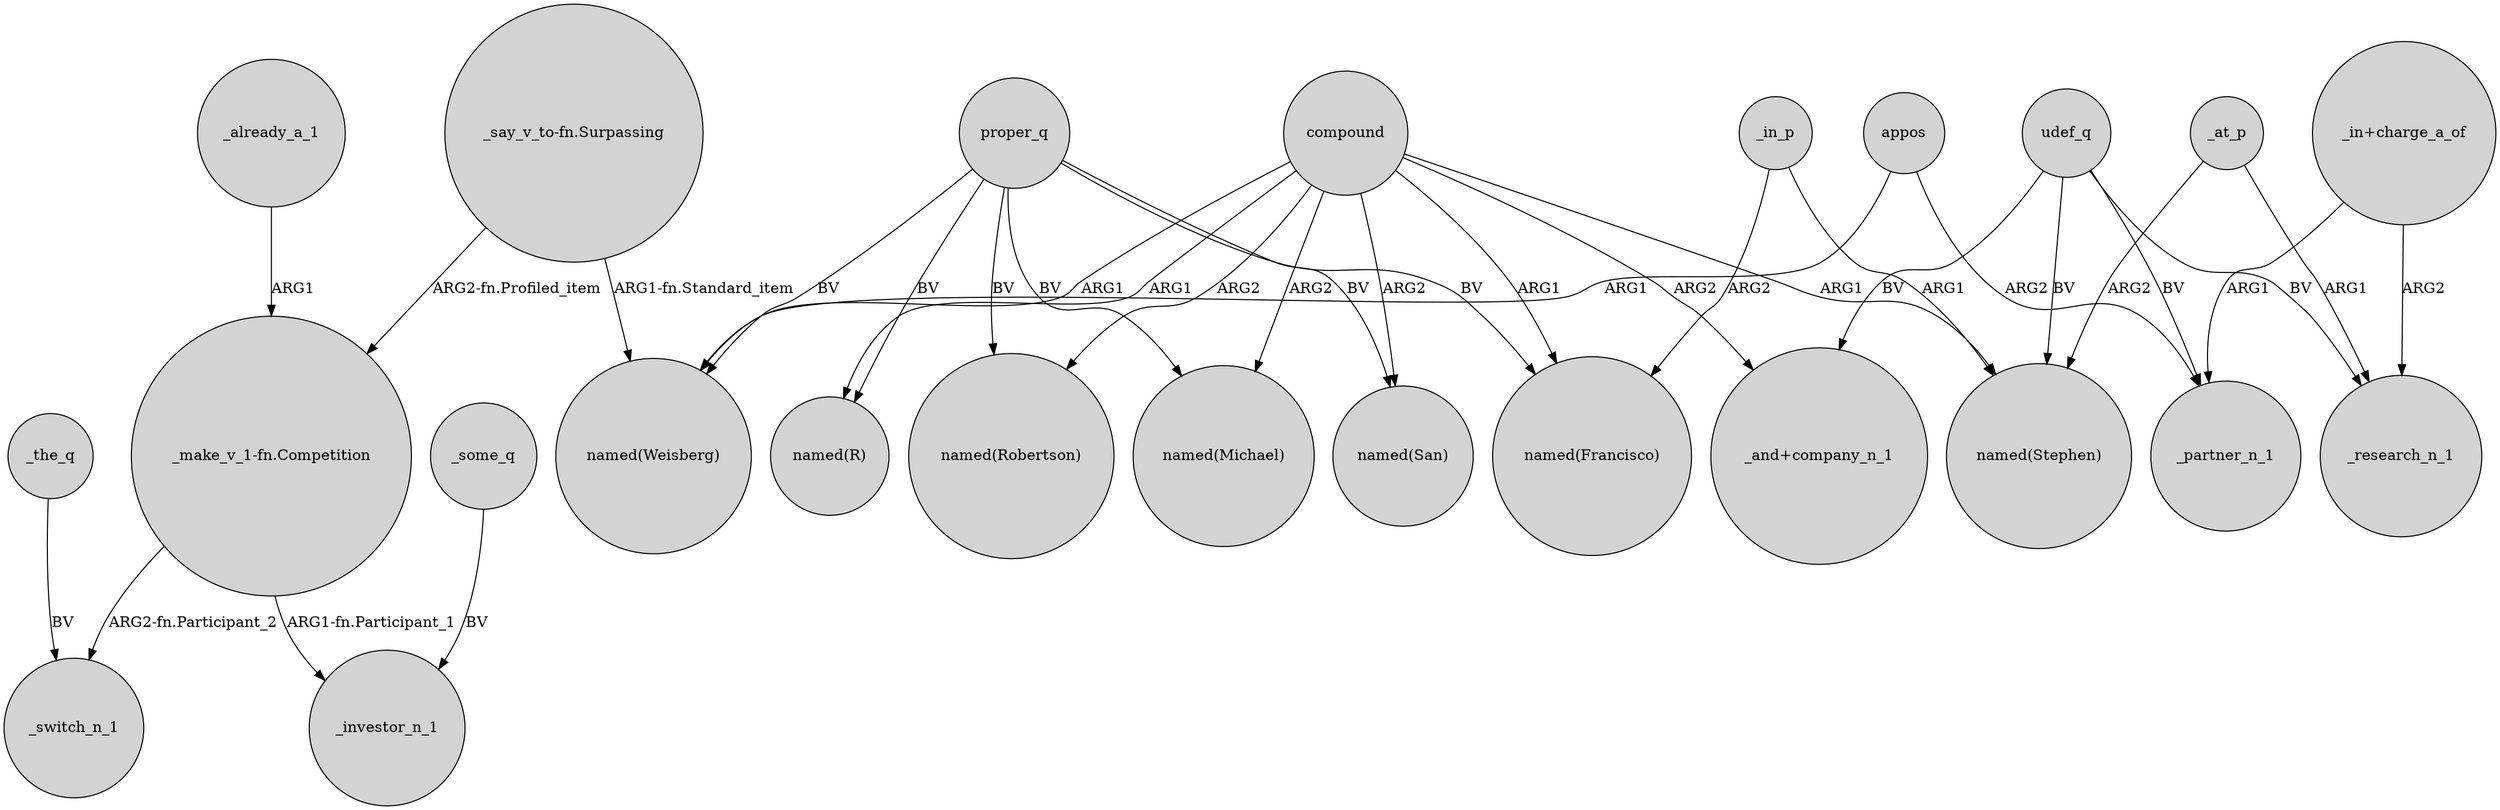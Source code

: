 digraph {
	node [shape=circle style=filled]
	"_say_v_to-fn.Surpassing" -> "_make_v_1-fn.Competition" [label="ARG2-fn.Profiled_item"]
	proper_q -> "named(Weisberg)" [label=BV]
	_the_q -> _switch_n_1 [label=BV]
	compound -> "named(Michael)" [label=ARG2]
	"_make_v_1-fn.Competition" -> _switch_n_1 [label="ARG2-fn.Participant_2"]
	compound -> "_and+company_n_1" [label=ARG2]
	compound -> "named(Stephen)" [label=ARG1]
	_in_p -> "named(Francisco)" [label=ARG2]
	udef_q -> "named(Stephen)" [label=BV]
	"_in+charge_a_of" -> _partner_n_1 [label=ARG1]
	appos -> _partner_n_1 [label=ARG2]
	_at_p -> _research_n_1 [label=ARG1]
	"_make_v_1-fn.Competition" -> _investor_n_1 [label="ARG1-fn.Participant_1"]
	proper_q -> "named(Michael)" [label=BV]
	proper_q -> "named(R)" [label=BV]
	udef_q -> _partner_n_1 [label=BV]
	proper_q -> "named(Robertson)" [label=BV]
	_in_p -> "named(Stephen)" [label=ARG1]
	"_in+charge_a_of" -> _research_n_1 [label=ARG2]
	"_say_v_to-fn.Surpassing" -> "named(Weisberg)" [label="ARG1-fn.Standard_item"]
	_already_a_1 -> "_make_v_1-fn.Competition" [label=ARG1]
	compound -> "named(Francisco)" [label=ARG1]
	udef_q -> _research_n_1 [label=BV]
	_at_p -> "named(Stephen)" [label=ARG2]
	compound -> "named(R)" [label=ARG1]
	compound -> "named(San)" [label=ARG2]
	proper_q -> "named(San)" [label=BV]
	udef_q -> "_and+company_n_1" [label=BV]
	proper_q -> "named(Francisco)" [label=BV]
	_some_q -> _investor_n_1 [label=BV]
	appos -> "named(Weisberg)" [label=ARG1]
	compound -> "named(Robertson)" [label=ARG2]
	compound -> "named(Weisberg)" [label=ARG1]
}
